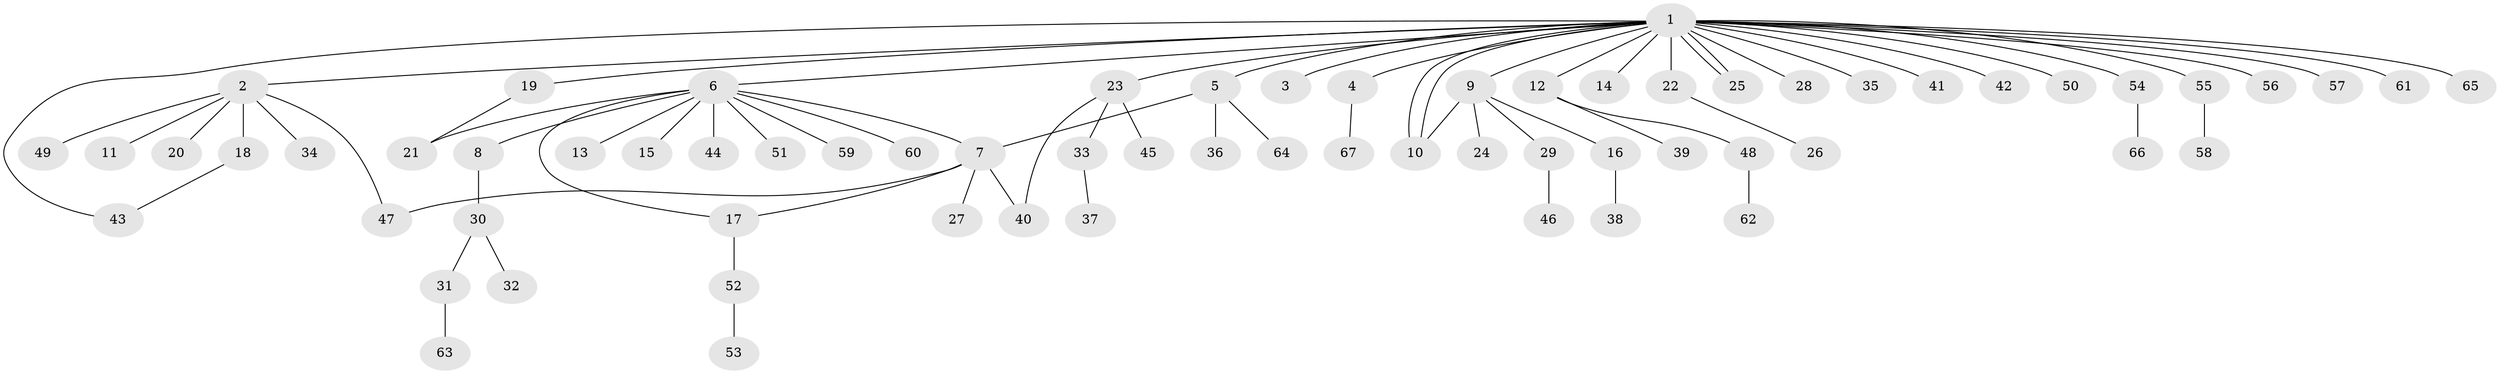 // coarse degree distribution, {25: 0.0196078431372549, 6: 0.0196078431372549, 1: 0.6470588235294118, 3: 0.0784313725490196, 10: 0.0196078431372549, 5: 0.0392156862745098, 2: 0.1568627450980392, 4: 0.0196078431372549}
// Generated by graph-tools (version 1.1) at 2025/51/02/27/25 19:51:54]
// undirected, 67 vertices, 75 edges
graph export_dot {
graph [start="1"]
  node [color=gray90,style=filled];
  1;
  2;
  3;
  4;
  5;
  6;
  7;
  8;
  9;
  10;
  11;
  12;
  13;
  14;
  15;
  16;
  17;
  18;
  19;
  20;
  21;
  22;
  23;
  24;
  25;
  26;
  27;
  28;
  29;
  30;
  31;
  32;
  33;
  34;
  35;
  36;
  37;
  38;
  39;
  40;
  41;
  42;
  43;
  44;
  45;
  46;
  47;
  48;
  49;
  50;
  51;
  52;
  53;
  54;
  55;
  56;
  57;
  58;
  59;
  60;
  61;
  62;
  63;
  64;
  65;
  66;
  67;
  1 -- 2;
  1 -- 3;
  1 -- 4;
  1 -- 5;
  1 -- 6;
  1 -- 9;
  1 -- 10;
  1 -- 10;
  1 -- 12;
  1 -- 14;
  1 -- 19;
  1 -- 22;
  1 -- 23;
  1 -- 25;
  1 -- 25;
  1 -- 28;
  1 -- 35;
  1 -- 41;
  1 -- 42;
  1 -- 43;
  1 -- 50;
  1 -- 54;
  1 -- 55;
  1 -- 56;
  1 -- 57;
  1 -- 61;
  1 -- 65;
  2 -- 11;
  2 -- 18;
  2 -- 20;
  2 -- 34;
  2 -- 47;
  2 -- 49;
  4 -- 67;
  5 -- 7;
  5 -- 36;
  5 -- 64;
  6 -- 7;
  6 -- 8;
  6 -- 13;
  6 -- 15;
  6 -- 17;
  6 -- 21;
  6 -- 44;
  6 -- 51;
  6 -- 59;
  6 -- 60;
  7 -- 17;
  7 -- 27;
  7 -- 40;
  7 -- 47;
  8 -- 30;
  9 -- 10;
  9 -- 16;
  9 -- 24;
  9 -- 29;
  12 -- 39;
  12 -- 48;
  16 -- 38;
  17 -- 52;
  18 -- 43;
  19 -- 21;
  22 -- 26;
  23 -- 33;
  23 -- 40;
  23 -- 45;
  29 -- 46;
  30 -- 31;
  30 -- 32;
  31 -- 63;
  33 -- 37;
  48 -- 62;
  52 -- 53;
  54 -- 66;
  55 -- 58;
}
